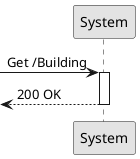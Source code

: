 @startuml
'http://plantuml.com/skinparam.html
skinparam monochrome true
skinparam packageStyle rect
skinparam shadowing false

participant System as route

-> route: Get /Building
activate route
  <-- route: 200 OK
  deactivate

@enduml
